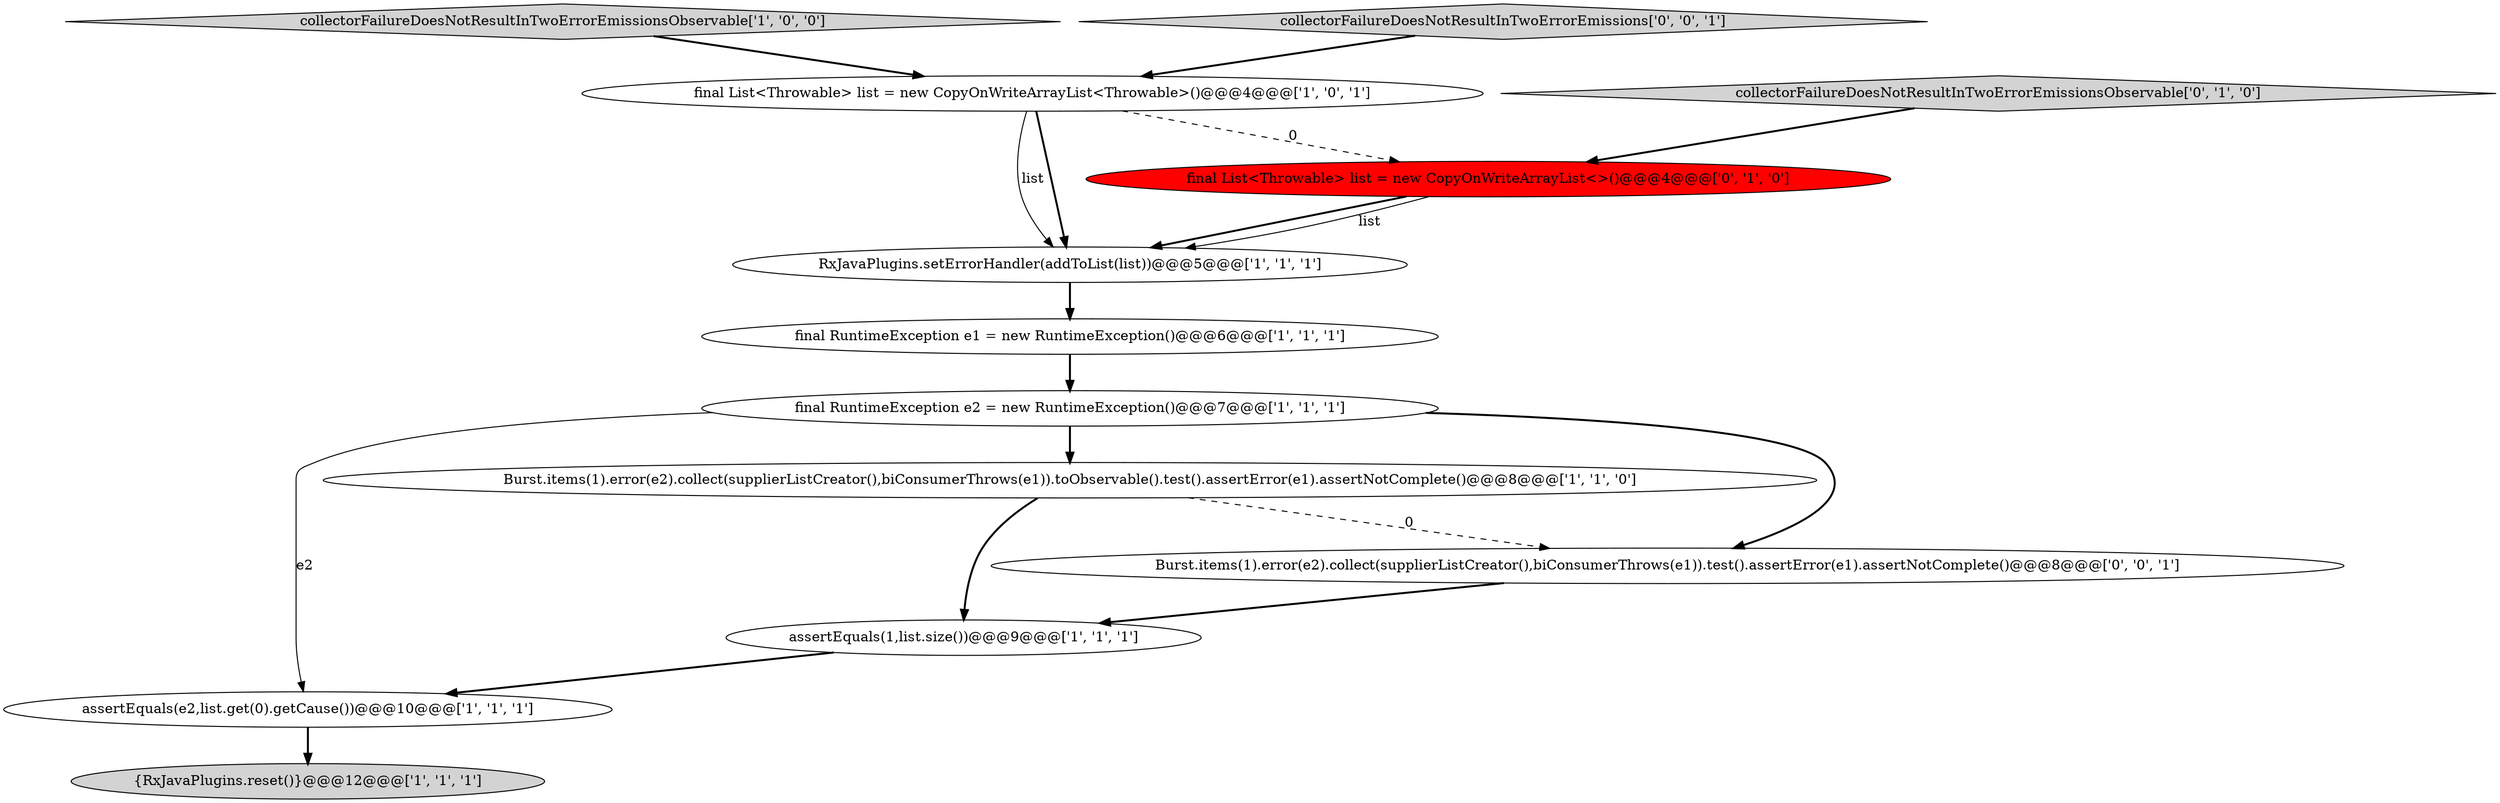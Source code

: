 digraph {
9 [style = filled, label = "final List<Throwable> list = new CopyOnWriteArrayList<>()@@@4@@@['0', '1', '0']", fillcolor = red, shape = ellipse image = "AAA1AAABBB2BBB"];
2 [style = filled, label = "final List<Throwable> list = new CopyOnWriteArrayList<Throwable>()@@@4@@@['1', '0', '1']", fillcolor = white, shape = ellipse image = "AAA0AAABBB1BBB"];
6 [style = filled, label = "{RxJavaPlugins.reset()}@@@12@@@['1', '1', '1']", fillcolor = lightgray, shape = ellipse image = "AAA0AAABBB1BBB"];
11 [style = filled, label = "Burst.items(1).error(e2).collect(supplierListCreator(),biConsumerThrows(e1)).test().assertError(e1).assertNotComplete()@@@8@@@['0', '0', '1']", fillcolor = white, shape = ellipse image = "AAA0AAABBB3BBB"];
5 [style = filled, label = "assertEquals(e2,list.get(0).getCause())@@@10@@@['1', '1', '1']", fillcolor = white, shape = ellipse image = "AAA0AAABBB1BBB"];
0 [style = filled, label = "final RuntimeException e2 = new RuntimeException()@@@7@@@['1', '1', '1']", fillcolor = white, shape = ellipse image = "AAA0AAABBB1BBB"];
10 [style = filled, label = "collectorFailureDoesNotResultInTwoErrorEmissionsObservable['0', '1', '0']", fillcolor = lightgray, shape = diamond image = "AAA0AAABBB2BBB"];
8 [style = filled, label = "collectorFailureDoesNotResultInTwoErrorEmissionsObservable['1', '0', '0']", fillcolor = lightgray, shape = diamond image = "AAA0AAABBB1BBB"];
1 [style = filled, label = "assertEquals(1,list.size())@@@9@@@['1', '1', '1']", fillcolor = white, shape = ellipse image = "AAA0AAABBB1BBB"];
7 [style = filled, label = "final RuntimeException e1 = new RuntimeException()@@@6@@@['1', '1', '1']", fillcolor = white, shape = ellipse image = "AAA0AAABBB1BBB"];
4 [style = filled, label = "Burst.items(1).error(e2).collect(supplierListCreator(),biConsumerThrows(e1)).toObservable().test().assertError(e1).assertNotComplete()@@@8@@@['1', '1', '0']", fillcolor = white, shape = ellipse image = "AAA0AAABBB1BBB"];
12 [style = filled, label = "collectorFailureDoesNotResultInTwoErrorEmissions['0', '0', '1']", fillcolor = lightgray, shape = diamond image = "AAA0AAABBB3BBB"];
3 [style = filled, label = "RxJavaPlugins.setErrorHandler(addToList(list))@@@5@@@['1', '1', '1']", fillcolor = white, shape = ellipse image = "AAA0AAABBB1BBB"];
1->5 [style = bold, label=""];
9->3 [style = bold, label=""];
0->11 [style = bold, label=""];
12->2 [style = bold, label=""];
9->3 [style = solid, label="list"];
7->0 [style = bold, label=""];
2->3 [style = solid, label="list"];
4->1 [style = bold, label=""];
10->9 [style = bold, label=""];
4->11 [style = dashed, label="0"];
5->6 [style = bold, label=""];
8->2 [style = bold, label=""];
3->7 [style = bold, label=""];
0->4 [style = bold, label=""];
11->1 [style = bold, label=""];
2->9 [style = dashed, label="0"];
0->5 [style = solid, label="e2"];
2->3 [style = bold, label=""];
}
